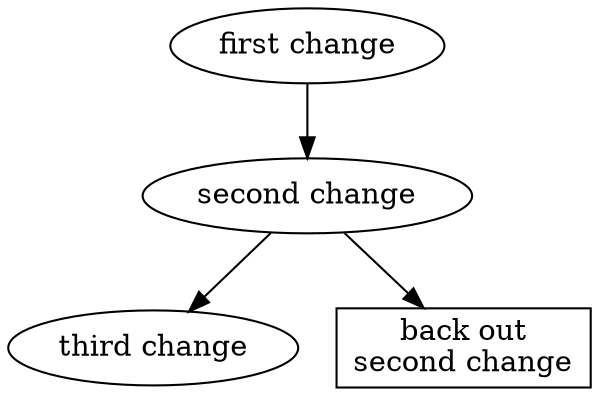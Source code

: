 digraph undo_manual {
	"first change" -> "second change";
	"second change" -> "third change";
	backout [label="back out\nsecond change", shape=box];
	"second change" -> backout;
}
